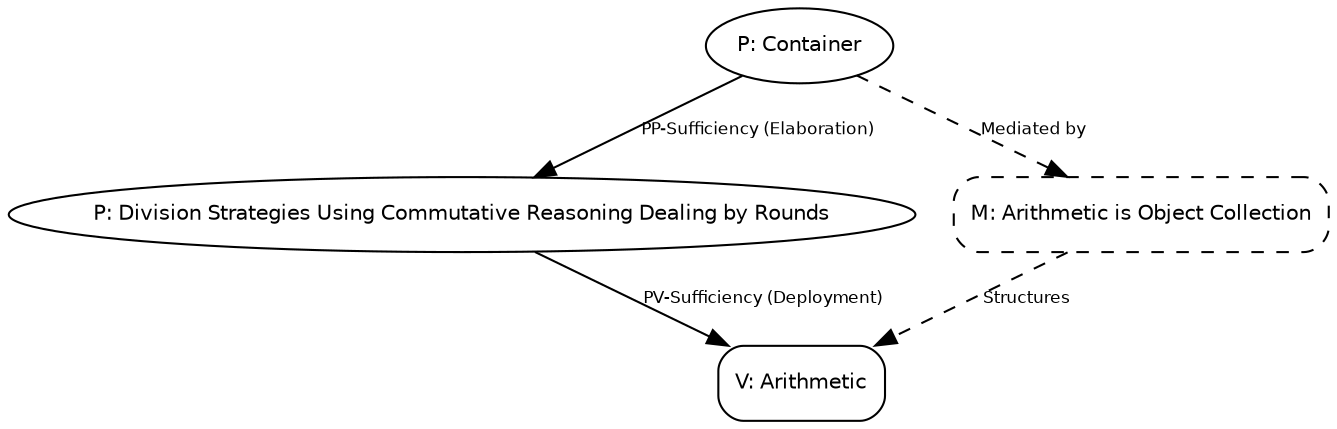 // MUD for Division_Strategies_Using_Commutative_Reasoning_Dealing_by_Rounds
digraph {
	node [fontname=Helvetica fontsize=10]
	edge [fontname=Helvetica fontsize=8]
	P_Embodied_Container [label="P: Container" shape=ellipse]
	P_Strategy_Division_Strategies_Using_Commutative_Reasoning_Dealing_by_Rounds [label="P: Division Strategies Using Commutative Reasoning Dealing by Rounds" shape=ellipse]
	V_Arithmetic [label="V: Arithmetic" shape=box style=rounded]
	"Arithmetic is Object Collection" [label="M: Arithmetic is Object Collection" shape=box style="rounded,dashed"]
	P_Embodied_Container -> P_Strategy_Division_Strategies_Using_Commutative_Reasoning_Dealing_by_Rounds [label="PP-Sufficiency (Elaboration)" style=solid]
	P_Embodied_Container -> "Arithmetic is Object Collection" [label="Mediated by" style=dashed]
	P_Strategy_Division_Strategies_Using_Commutative_Reasoning_Dealing_by_Rounds -> V_Arithmetic [label="PV-Sufficiency (Deployment)" style=solid]
	"Arithmetic is Object Collection" -> V_Arithmetic [label=Structures style=dashed]
}
